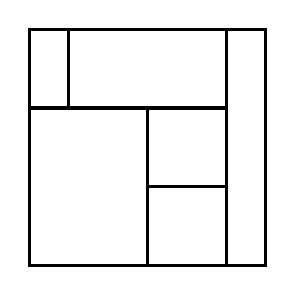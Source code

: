 \begin{tikzpicture}[very thick, scale=.5]
    \draw (0,4) rectangle (1,6);
    \draw (1,4) rectangle (5,6);
    \draw (0,0) rectangle (3,4);
    \draw (3,2) rectangle (5,4);
    \draw (3,0) rectangle (5,2);
    \draw (5,0) rectangle (6,6);
\end{tikzpicture}
